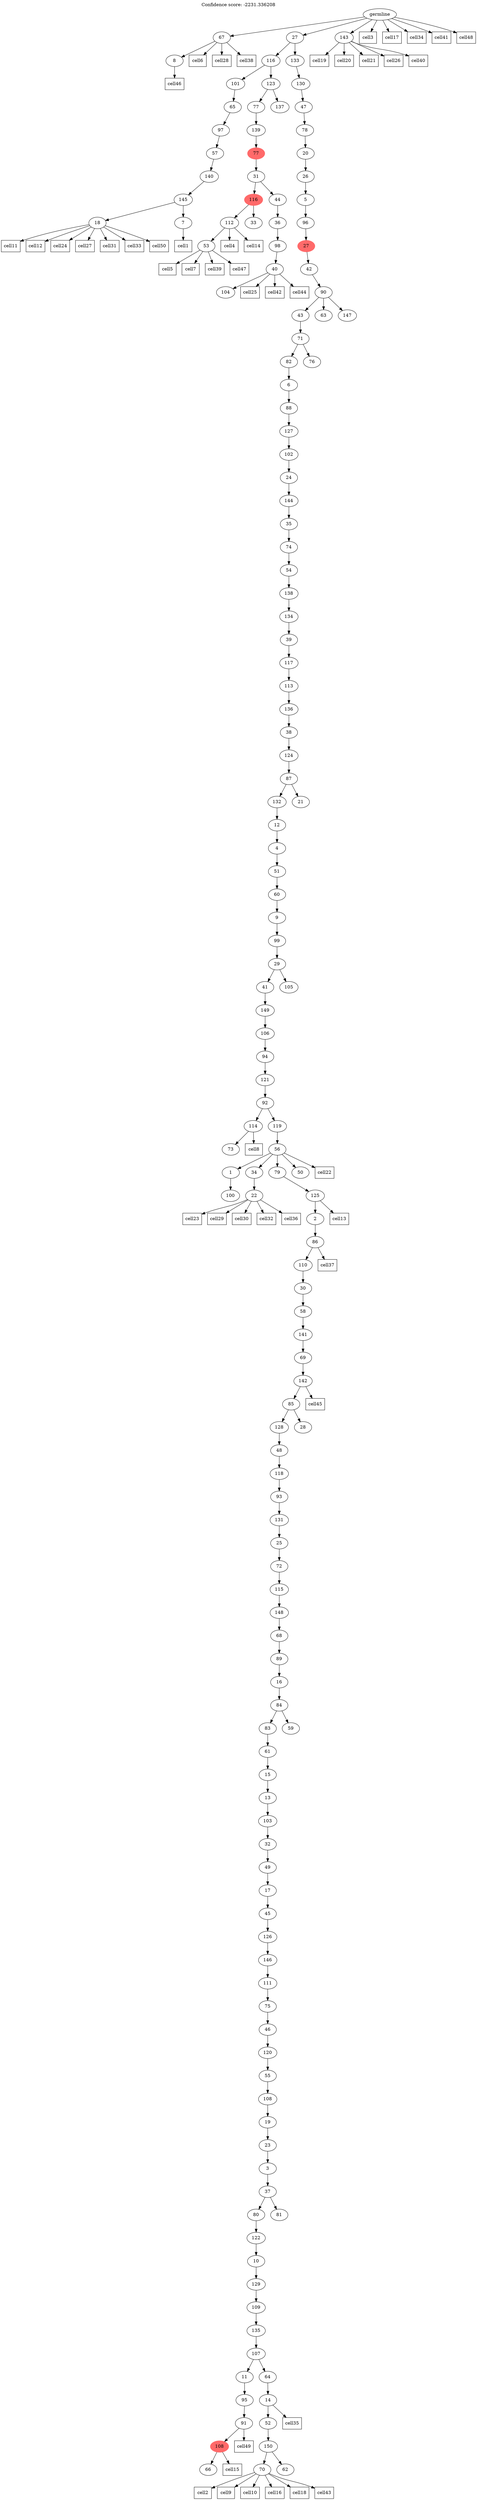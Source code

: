 digraph g {
	"153" -> "154";
	"154" [label="8"];
	"149" -> "150";
	"150" [label="18"];
	"149" -> "151";
	"151" [label="7"];
	"148" -> "149";
	"149" [label="145"];
	"147" -> "148";
	"148" [label="140"];
	"146" -> "147";
	"147" [label="57"];
	"145" -> "146";
	"146" [label="97"];
	"144" -> "145";
	"145" [label="65"];
	"140" -> "141";
	"141" [label="53"];
	"139" -> "140";
	"140" [label="112"];
	"139" -> "142";
	"142" [label="33"];
	"137" -> "138";
	"138" [label="104"];
	"136" -> "137";
	"137" [label="40"];
	"135" -> "136";
	"136" [label="98"];
	"134" -> "135";
	"135" [label="36"];
	"133" -> "134";
	"134" [label="44"];
	"133" -> "139";
	"139" [color=indianred1, style=filled, label="116"];
	"132" -> "133";
	"133" [label="31"];
	"131" -> "132";
	"132" [color=indianred1, style=filled, label="77"];
	"130" -> "131";
	"131" [label="139"];
	"129" -> "130";
	"130" [label="77"];
	"129" -> "143";
	"143" [label="137"];
	"128" -> "129";
	"129" [label="123"];
	"128" -> "144";
	"144" [label="101"];
	"121" -> "122";
	"122" [label="73"];
	"118" -> "119";
	"119" [label="100"];
	"116" -> "117";
	"117" [label="22"];
	"111" -> "112";
	"112" [label="66"];
	"110" -> "111";
	"111" [color=indianred1, style=filled, label="108"];
	"109" -> "110";
	"110" [label="91"];
	"108" -> "109";
	"109" [label="95"];
	"105" -> "106";
	"106" [label="70"];
	"105" -> "107";
	"107" [label="62"];
	"104" -> "105";
	"105" [label="150"];
	"103" -> "104";
	"104" [label="52"];
	"102" -> "103";
	"103" [label="14"];
	"101" -> "102";
	"102" [label="64"];
	"101" -> "108";
	"108" [label="11"];
	"100" -> "101";
	"101" [label="107"];
	"99" -> "100";
	"100" [label="135"];
	"98" -> "99";
	"99" [label="109"];
	"97" -> "98";
	"98" [label="129"];
	"96" -> "97";
	"97" [label="10"];
	"95" -> "96";
	"96" [label="122"];
	"94" -> "95";
	"95" [label="80"];
	"94" -> "113";
	"113" [label="81"];
	"93" -> "94";
	"94" [label="37"];
	"92" -> "93";
	"93" [label="3"];
	"91" -> "92";
	"92" [label="23"];
	"90" -> "91";
	"91" [label="19"];
	"89" -> "90";
	"90" [label="108"];
	"88" -> "89";
	"89" [label="55"];
	"87" -> "88";
	"88" [label="120"];
	"86" -> "87";
	"87" [label="46"];
	"85" -> "86";
	"86" [label="75"];
	"84" -> "85";
	"85" [label="111"];
	"83" -> "84";
	"84" [label="146"];
	"82" -> "83";
	"83" [label="126"];
	"81" -> "82";
	"82" [label="45"];
	"80" -> "81";
	"81" [label="17"];
	"79" -> "80";
	"80" [label="49"];
	"78" -> "79";
	"79" [label="32"];
	"77" -> "78";
	"78" [label="103"];
	"76" -> "77";
	"77" [label="13"];
	"75" -> "76";
	"76" [label="15"];
	"74" -> "75";
	"75" [label="61"];
	"73" -> "74";
	"74" [label="83"];
	"73" -> "114";
	"114" [label="59"];
	"72" -> "73";
	"73" [label="84"];
	"71" -> "72";
	"72" [label="16"];
	"70" -> "71";
	"71" [label="89"];
	"69" -> "70";
	"70" [label="68"];
	"68" -> "69";
	"69" [label="148"];
	"67" -> "68";
	"68" [label="115"];
	"66" -> "67";
	"67" [label="72"];
	"65" -> "66";
	"66" [label="25"];
	"64" -> "65";
	"65" [label="131"];
	"63" -> "64";
	"64" [label="93"];
	"62" -> "63";
	"63" [label="118"];
	"61" -> "62";
	"62" [label="48"];
	"60" -> "61";
	"61" [label="128"];
	"60" -> "115";
	"115" [label="28"];
	"59" -> "60";
	"60" [label="85"];
	"58" -> "59";
	"59" [label="142"];
	"57" -> "58";
	"58" [label="69"];
	"56" -> "57";
	"57" [label="141"];
	"55" -> "56";
	"56" [label="58"];
	"54" -> "55";
	"55" [label="30"];
	"53" -> "54";
	"54" [label="110"];
	"52" -> "53";
	"53" [label="86"];
	"51" -> "52";
	"52" [label="2"];
	"50" -> "51";
	"51" [label="125"];
	"49" -> "50";
	"50" [label="79"];
	"49" -> "116";
	"116" [label="34"];
	"49" -> "118";
	"118" [label="1"];
	"49" -> "120";
	"120" [label="50"];
	"48" -> "49";
	"49" [label="56"];
	"47" -> "48";
	"48" [label="119"];
	"47" -> "121";
	"121" [label="114"];
	"46" -> "47";
	"47" [label="92"];
	"45" -> "46";
	"46" [label="121"];
	"44" -> "45";
	"45" [label="94"];
	"43" -> "44";
	"44" [label="106"];
	"42" -> "43";
	"43" [label="149"];
	"41" -> "42";
	"42" [label="41"];
	"41" -> "123";
	"123" [label="105"];
	"40" -> "41";
	"41" [label="29"];
	"39" -> "40";
	"40" [label="99"];
	"38" -> "39";
	"39" [label="9"];
	"37" -> "38";
	"38" [label="60"];
	"36" -> "37";
	"37" [label="51"];
	"35" -> "36";
	"36" [label="4"];
	"34" -> "35";
	"35" [label="12"];
	"33" -> "34";
	"34" [label="132"];
	"33" -> "124";
	"124" [label="21"];
	"32" -> "33";
	"33" [label="87"];
	"31" -> "32";
	"32" [label="124"];
	"30" -> "31";
	"31" [label="38"];
	"29" -> "30";
	"30" [label="136"];
	"28" -> "29";
	"29" [label="113"];
	"27" -> "28";
	"28" [label="117"];
	"26" -> "27";
	"27" [label="39"];
	"25" -> "26";
	"26" [label="134"];
	"24" -> "25";
	"25" [label="138"];
	"23" -> "24";
	"24" [label="54"];
	"22" -> "23";
	"23" [label="74"];
	"21" -> "22";
	"22" [label="35"];
	"20" -> "21";
	"21" [label="144"];
	"19" -> "20";
	"20" [label="24"];
	"18" -> "19";
	"19" [label="102"];
	"17" -> "18";
	"18" [label="127"];
	"16" -> "17";
	"17" [label="88"];
	"15" -> "16";
	"16" [label="6"];
	"14" -> "15";
	"15" [label="82"];
	"14" -> "125";
	"125" [label="76"];
	"13" -> "14";
	"14" [label="71"];
	"12" -> "13";
	"13" [label="43"];
	"12" -> "126";
	"126" [label="63"];
	"12" -> "127";
	"127" [label="147"];
	"11" -> "12";
	"12" [label="90"];
	"10" -> "11";
	"11" [label="42"];
	"9" -> "10";
	"10" [color=indianred1, style=filled, label="27"];
	"8" -> "9";
	"9" [label="96"];
	"7" -> "8";
	"8" [label="5"];
	"6" -> "7";
	"7" [label="26"];
	"5" -> "6";
	"6" [label="20"];
	"4" -> "5";
	"5" [label="78"];
	"3" -> "4";
	"4" [label="47"];
	"2" -> "3";
	"3" [label="130"];
	"1" -> "2";
	"2" [label="133"];
	"1" -> "128";
	"128" [label="116"];
	"0" -> "1";
	"1" [label="27"];
	"0" -> "152";
	"152" [label="143"];
	"0" -> "153";
	"153" [label="67"];
	"0" [label="germline"];
	"151" -> "cell1";
	"cell1" [shape=box];
	"106" -> "cell2";
	"cell2" [shape=box];
	"0" -> "cell3";
	"cell3" [shape=box];
	"140" -> "cell4";
	"cell4" [shape=box];
	"141" -> "cell5";
	"cell5" [shape=box];
	"153" -> "cell6";
	"cell6" [shape=box];
	"141" -> "cell7";
	"cell7" [shape=box];
	"121" -> "cell8";
	"cell8" [shape=box];
	"106" -> "cell9";
	"cell9" [shape=box];
	"106" -> "cell10";
	"cell10" [shape=box];
	"150" -> "cell11";
	"cell11" [shape=box];
	"150" -> "cell12";
	"cell12" [shape=box];
	"51" -> "cell13";
	"cell13" [shape=box];
	"140" -> "cell14";
	"cell14" [shape=box];
	"111" -> "cell15";
	"cell15" [shape=box];
	"106" -> "cell16";
	"cell16" [shape=box];
	"0" -> "cell17";
	"cell17" [shape=box];
	"106" -> "cell18";
	"cell18" [shape=box];
	"152" -> "cell19";
	"cell19" [shape=box];
	"152" -> "cell20";
	"cell20" [shape=box];
	"152" -> "cell21";
	"cell21" [shape=box];
	"49" -> "cell22";
	"cell22" [shape=box];
	"117" -> "cell23";
	"cell23" [shape=box];
	"150" -> "cell24";
	"cell24" [shape=box];
	"137" -> "cell25";
	"cell25" [shape=box];
	"152" -> "cell26";
	"cell26" [shape=box];
	"150" -> "cell27";
	"cell27" [shape=box];
	"153" -> "cell28";
	"cell28" [shape=box];
	"117" -> "cell29";
	"cell29" [shape=box];
	"117" -> "cell30";
	"cell30" [shape=box];
	"150" -> "cell31";
	"cell31" [shape=box];
	"117" -> "cell32";
	"cell32" [shape=box];
	"150" -> "cell33";
	"cell33" [shape=box];
	"0" -> "cell34";
	"cell34" [shape=box];
	"103" -> "cell35";
	"cell35" [shape=box];
	"117" -> "cell36";
	"cell36" [shape=box];
	"53" -> "cell37";
	"cell37" [shape=box];
	"153" -> "cell38";
	"cell38" [shape=box];
	"141" -> "cell39";
	"cell39" [shape=box];
	"152" -> "cell40";
	"cell40" [shape=box];
	"0" -> "cell41";
	"cell41" [shape=box];
	"137" -> "cell42";
	"cell42" [shape=box];
	"106" -> "cell43";
	"cell43" [shape=box];
	"137" -> "cell44";
	"cell44" [shape=box];
	"59" -> "cell45";
	"cell45" [shape=box];
	"154" -> "cell46";
	"cell46" [shape=box];
	"141" -> "cell47";
	"cell47" [shape=box];
	"0" -> "cell48";
	"cell48" [shape=box];
	"110" -> "cell49";
	"cell49" [shape=box];
	"150" -> "cell50";
	"cell50" [shape=box];
	labelloc="t";
	label="Confidence score: -2231.336208";
}
